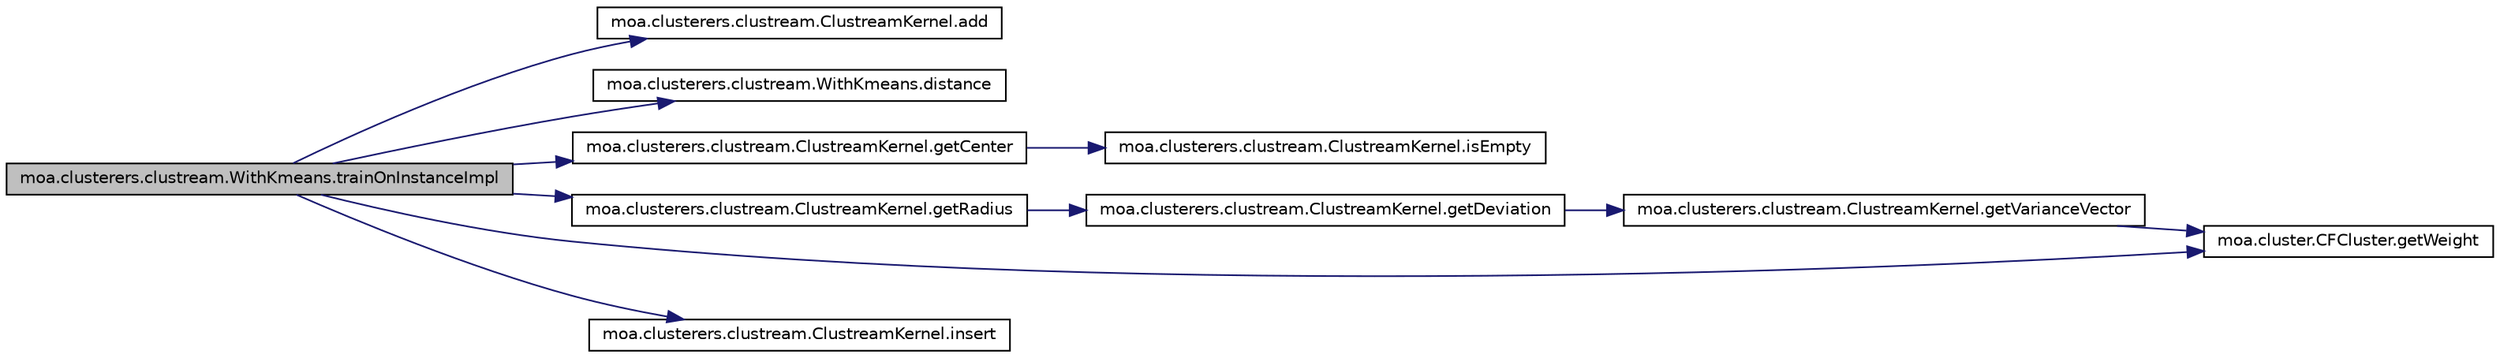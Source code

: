 digraph G
{
  edge [fontname="Helvetica",fontsize="10",labelfontname="Helvetica",labelfontsize="10"];
  node [fontname="Helvetica",fontsize="10",shape=record];
  rankdir=LR;
  Node1 [label="moa.clusterers.clustream.WithKmeans.trainOnInstanceImpl",height=0.2,width=0.4,color="black", fillcolor="grey75", style="filled" fontcolor="black"];
  Node1 -> Node2 [color="midnightblue",fontsize="10",style="solid",fontname="Helvetica"];
  Node2 [label="moa.clusterers.clustream.ClustreamKernel.add",height=0.2,width=0.4,color="black", fillcolor="white", style="filled",URL="$classmoa_1_1clusterers_1_1clustream_1_1ClustreamKernel.html#aafe678d9731b376d21428856a78ad5f1"];
  Node1 -> Node3 [color="midnightblue",fontsize="10",style="solid",fontname="Helvetica"];
  Node3 [label="moa.clusterers.clustream.WithKmeans.distance",height=0.2,width=0.4,color="black", fillcolor="white", style="filled",URL="$classmoa_1_1clusterers_1_1clustream_1_1WithKmeans.html#a07413e12867d40a8a364c0f4c6b79212",tooltip="Distance between two vectors."];
  Node1 -> Node4 [color="midnightblue",fontsize="10",style="solid",fontname="Helvetica"];
  Node4 [label="moa.clusterers.clustream.ClustreamKernel.getCenter",height=0.2,width=0.4,color="black", fillcolor="white", style="filled",URL="$classmoa_1_1clusterers_1_1clustream_1_1ClustreamKernel.html#ac45250efe83745aeb3024e3ec5cc7cfe"];
  Node4 -> Node5 [color="midnightblue",fontsize="10",style="solid",fontname="Helvetica"];
  Node5 [label="moa.clusterers.clustream.ClustreamKernel.isEmpty",height=0.2,width=0.4,color="black", fillcolor="white", style="filled",URL="$classmoa_1_1clusterers_1_1clustream_1_1ClustreamKernel.html#a8676fe60bf747d405d786ac7413a533a",tooltip="Check if this cluster is empty or not."];
  Node1 -> Node6 [color="midnightblue",fontsize="10",style="solid",fontname="Helvetica"];
  Node6 [label="moa.clusterers.clustream.ClustreamKernel.getRadius",height=0.2,width=0.4,color="black", fillcolor="white", style="filled",URL="$classmoa_1_1clusterers_1_1clustream_1_1ClustreamKernel.html#ac8e2c64cff7bc71c5cea3c7ad5c919ed",tooltip="See interface Cluster."];
  Node6 -> Node7 [color="midnightblue",fontsize="10",style="solid",fontname="Helvetica"];
  Node7 [label="moa.clusterers.clustream.ClustreamKernel.getDeviation",height=0.2,width=0.4,color="black", fillcolor="white", style="filled",URL="$classmoa_1_1clusterers_1_1clustream_1_1ClustreamKernel.html#abd1bf778d13b7e5c239b5a0a1be670fd"];
  Node7 -> Node8 [color="midnightblue",fontsize="10",style="solid",fontname="Helvetica"];
  Node8 [label="moa.clusterers.clustream.ClustreamKernel.getVarianceVector",height=0.2,width=0.4,color="black", fillcolor="white", style="filled",URL="$classmoa_1_1clusterers_1_1clustream_1_1ClustreamKernel.html#a5ebc527b2383c19f41587c07b91d1f3e"];
  Node8 -> Node9 [color="midnightblue",fontsize="10",style="solid",fontname="Helvetica"];
  Node9 [label="moa.cluster.CFCluster.getWeight",height=0.2,width=0.4,color="black", fillcolor="white", style="filled",URL="$classmoa_1_1cluster_1_1CFCluster.html#a68239d734eed85b83dad00bd7e4004c4",tooltip="See interface Cluster."];
  Node1 -> Node9 [color="midnightblue",fontsize="10",style="solid",fontname="Helvetica"];
  Node1 -> Node10 [color="midnightblue",fontsize="10",style="solid",fontname="Helvetica"];
  Node10 [label="moa.clusterers.clustream.ClustreamKernel.insert",height=0.2,width=0.4,color="black", fillcolor="white", style="filled",URL="$classmoa_1_1clusterers_1_1clustream_1_1ClustreamKernel.html#a40d2fe72cde5f85593dd4224efd3df83"];
}

